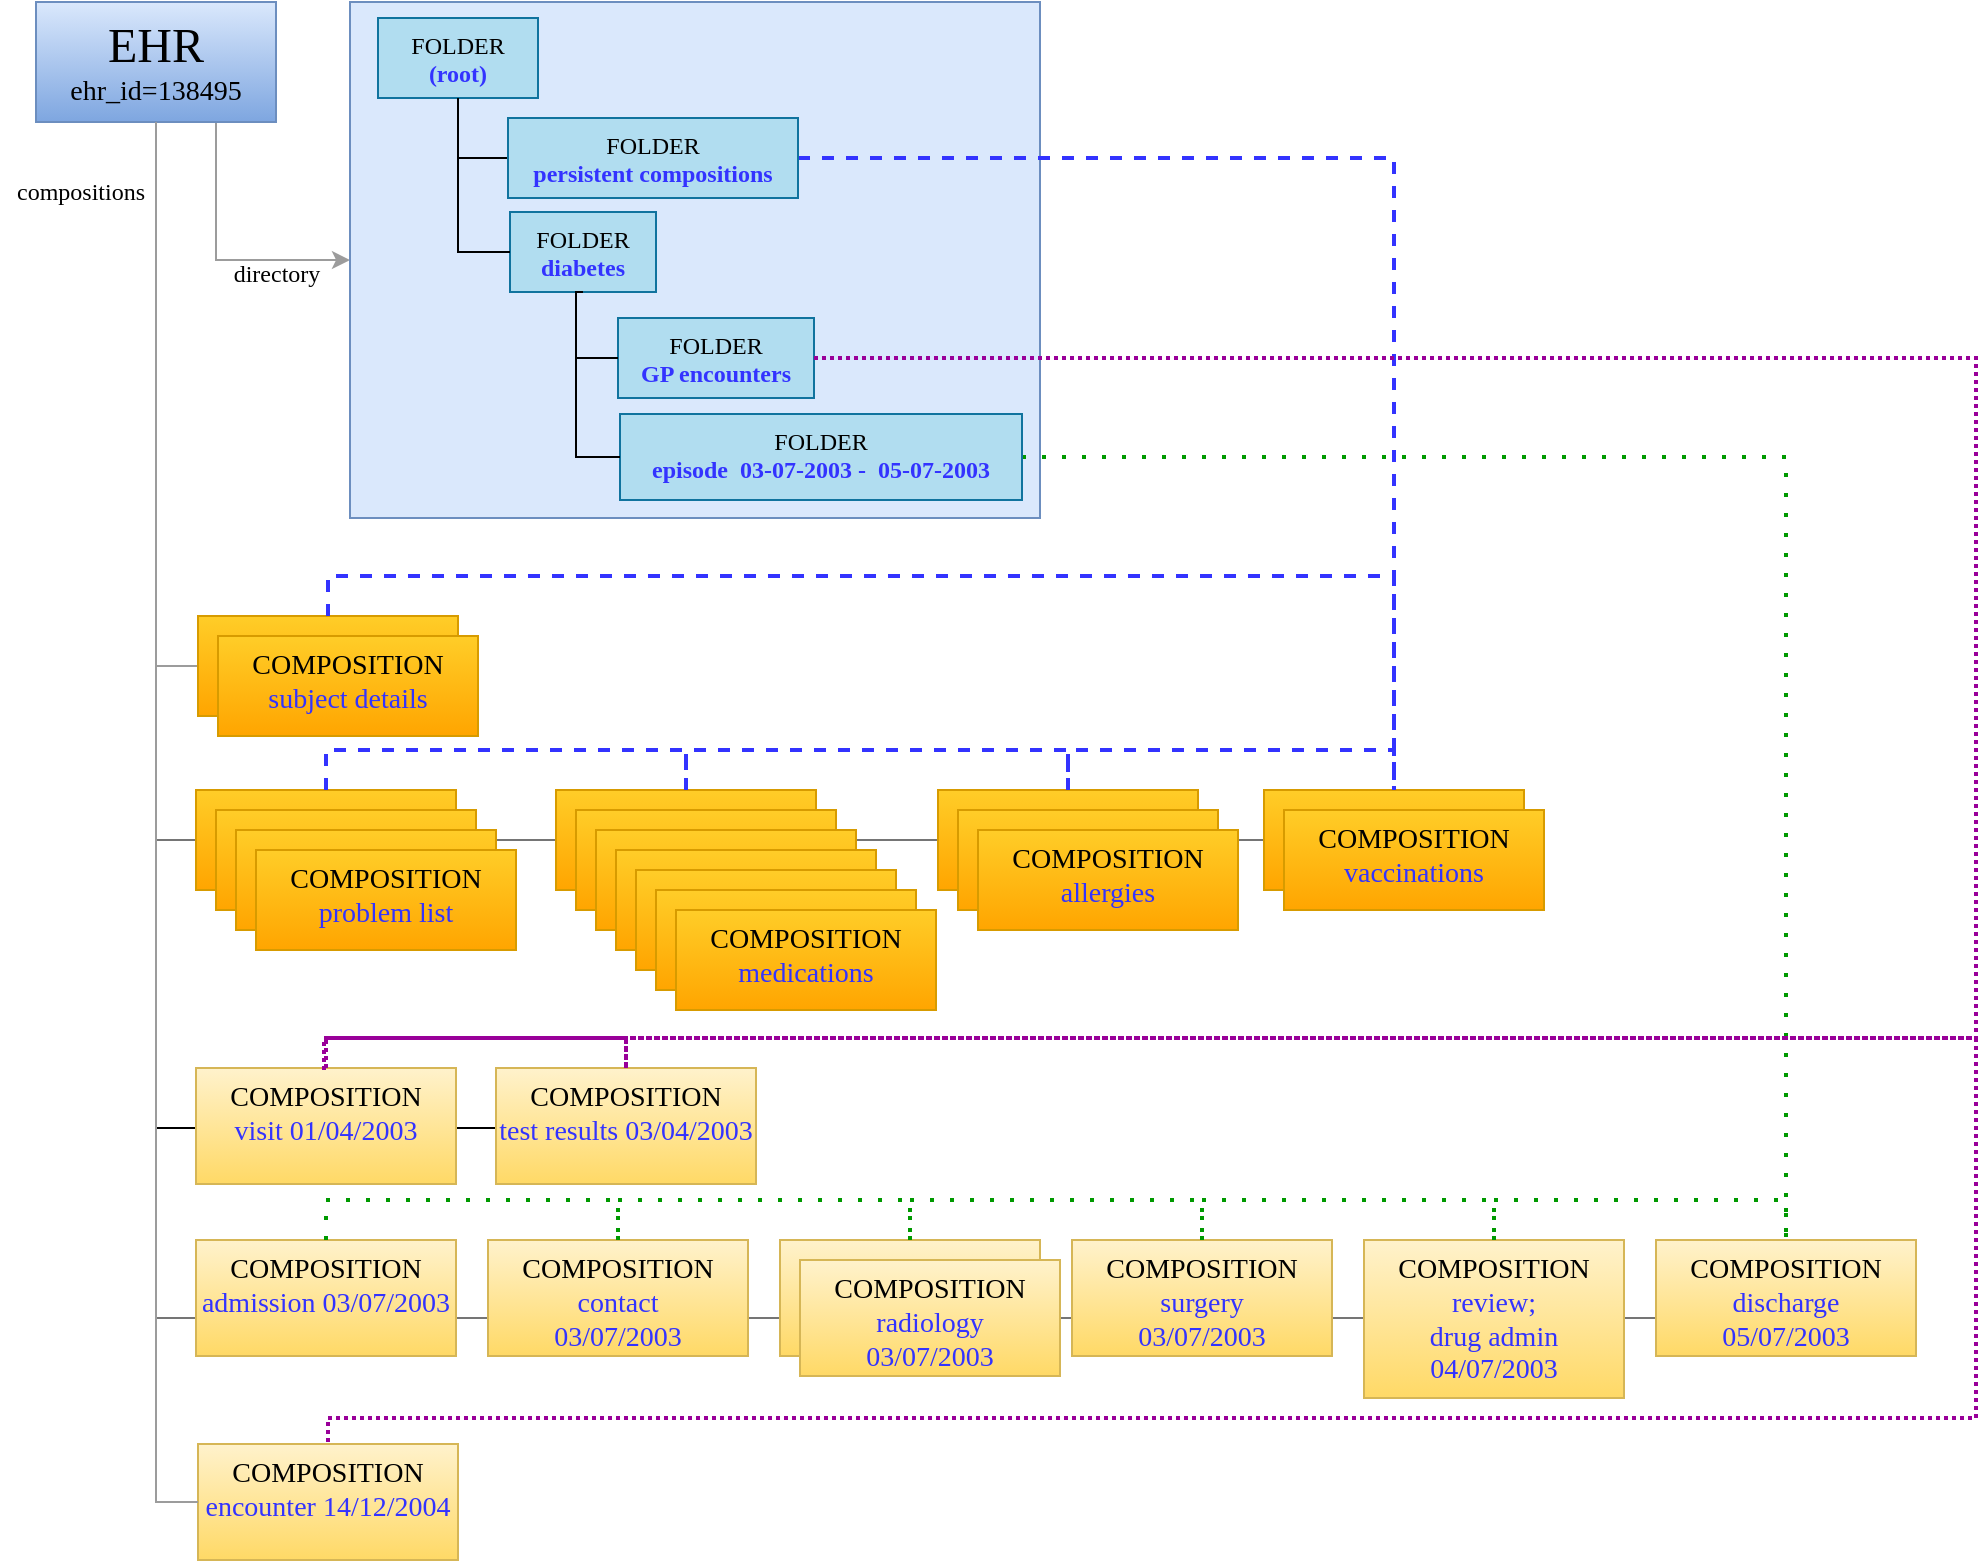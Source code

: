 <mxfile version="12.6.5" type="device"><diagram id="qM1Hs8P01nw5Msz6h88f" name="Page-1"><mxGraphModel dx="1368" dy="816" grid="1" gridSize="10" guides="1" tooltips="1" connect="1" arrows="1" fold="1" page="1" pageScale="1" pageWidth="1169" pageHeight="827" math="0" shadow="0"><root><mxCell id="0"/><mxCell id="1" parent="0"/><mxCell id="i4ppfr9qSJewikb62US8-40" style="edgeStyle=orthogonalEdgeStyle;rounded=0;orthogonalLoop=1;jettySize=auto;html=1;exitX=0.5;exitY=1;exitDx=0;exitDy=0;entryX=0;entryY=0.5;entryDx=0;entryDy=0;endArrow=none;endFill=0;fontSize=12;strokeColor=#757575;" parent="1" source="fdILV5dKdMBhFhE3XUEr-2" target="i4ppfr9qSJewikb62US8-38" edge="1"><mxGeometry relative="1" as="geometry"><mxPoint x="110" y="102" as="sourcePoint"/><mxPoint x="130" y="391" as="targetPoint"/><Array as="points"><mxPoint x="100" y="690"/></Array></mxGeometry></mxCell><mxCell id="fdILV5dKdMBhFhE3XUEr-265" style="edgeStyle=orthogonalEdgeStyle;rounded=0;orthogonalLoop=1;jettySize=auto;html=1;exitX=0.5;exitY=1;exitDx=0;exitDy=0;entryX=0;entryY=0.5;entryDx=0;entryDy=0;endArrow=none;endFill=0;fontSize=12;strokeColor=#757575;" parent="1" source="fdILV5dKdMBhFhE3XUEr-2" target="i4ppfr9qSJewikb62US8-10" edge="1"><mxGeometry relative="1" as="geometry"><mxPoint x="190" y="110" as="sourcePoint"/><mxPoint x="885" y="282" as="targetPoint"/><Array as="points"><mxPoint x="100" y="451"/></Array></mxGeometry></mxCell><mxCell id="i4ppfr9qSJewikb62US8-10" value="COMPOSITION&lt;br&gt;&lt;font color=&quot;#3333ff&quot;&gt;vaccinations&lt;/font&gt;" style="rounded=0;whiteSpace=wrap;html=1;fontSize=14;fillColor=#ffcd28;strokeColor=#d79b00;verticalAlign=top;gradientColor=#ffa500;" parent="1" vertex="1"><mxGeometry x="654" y="426" width="130" height="50" as="geometry"/></mxCell><mxCell id="i4ppfr9qSJewikb62US8-8" value="COMPOSITION&lt;br&gt;&lt;font color=&quot;#3333ff&quot;&gt;allergies&lt;/font&gt;" style="rounded=0;whiteSpace=wrap;html=1;fontSize=14;fillColor=#ffcd28;strokeColor=#d79b00;verticalAlign=top;gradientColor=#ffa500;" parent="1" vertex="1"><mxGeometry x="491" y="426" width="130" height="50" as="geometry"/></mxCell><mxCell id="fdILV5dKdMBhFhE3XUEr-37" style="edgeStyle=orthogonalEdgeStyle;rounded=0;orthogonalLoop=1;jettySize=auto;html=1;exitX=0.75;exitY=1;exitDx=0;exitDy=0;entryX=0;entryY=0.5;entryDx=0;entryDy=0;fontSize=14;strokeColor=#9C9C9C;" parent="1" source="fdILV5dKdMBhFhE3XUEr-2" target="fdILV5dKdMBhFhE3XUEr-9" edge="1"><mxGeometry relative="1" as="geometry"/></mxCell><mxCell id="fdILV5dKdMBhFhE3XUEr-262" style="edgeStyle=orthogonalEdgeStyle;rounded=0;orthogonalLoop=1;jettySize=auto;html=1;exitX=0.5;exitY=1;exitDx=0;exitDy=0;entryX=0;entryY=0.5;entryDx=0;entryDy=0;endArrow=none;endFill=0;fontSize=12;strokeColor=#9C9C9C;" parent="1" source="fdILV5dKdMBhFhE3XUEr-2" target="fdILV5dKdMBhFhE3XUEr-164" edge="1"><mxGeometry relative="1" as="geometry"><Array as="points"><mxPoint x="100" y="364"/></Array></mxGeometry></mxCell><mxCell id="fdILV5dKdMBhFhE3XUEr-2" value="&lt;font style=&quot;font-size: 24px&quot;&gt;EHR&lt;/font&gt;&lt;br style=&quot;font-size: 14px&quot;&gt;ehr_id=138495" style="rounded=0;whiteSpace=wrap;html=1;fontSize=14;fillColor=#dae8fc;strokeColor=#6c8ebf;gradientColor=#7ea6e0;fontFamily=Tahoma;" parent="1" vertex="1"><mxGeometry x="40" y="32" width="120" height="60" as="geometry"/></mxCell><mxCell id="fdILV5dKdMBhFhE3XUEr-45" value="directory" style="text;html=1;resizable=0;points=[];autosize=1;align=left;verticalAlign=top;spacingTop=-4;fontSize=14;" parent="1" vertex="1"><mxGeometry x="257" y="72" width="70" height="20" as="geometry"/></mxCell><mxCell id="fdILV5dKdMBhFhE3XUEr-264" style="edgeStyle=orthogonalEdgeStyle;rounded=0;orthogonalLoop=1;jettySize=auto;html=1;exitX=0.5;exitY=1;exitDx=0;exitDy=0;entryX=0;entryY=0.5;entryDx=0;entryDy=0;endArrow=none;endFill=0;fontSize=12;" parent="1" source="fdILV5dKdMBhFhE3XUEr-2" target="i4ppfr9qSJewikb62US8-31" edge="1"><mxGeometry relative="1" as="geometry"><mxPoint x="220" y="110" as="sourcePoint"/><mxPoint x="696" y="281" as="targetPoint"/><Array as="points"><mxPoint x="100" y="595"/></Array></mxGeometry></mxCell><mxCell id="i4ppfr9qSJewikb62US8-3" value="" style="group" parent="1" vertex="1" connectable="0"><mxGeometry x="120" y="426" width="130" height="120" as="geometry"/></mxCell><mxCell id="i4ppfr9qSJewikb62US8-4" value="COMPOSITION&lt;br&gt;&lt;font color=&quot;#3333ff&quot;&gt;problem list&lt;/font&gt;" style="rounded=0;whiteSpace=wrap;html=1;fontSize=14;fillColor=#ffcd28;strokeColor=#d79b00;verticalAlign=top;gradientColor=#ffa500;" parent="i4ppfr9qSJewikb62US8-3" vertex="1"><mxGeometry width="130" height="50" as="geometry"/></mxCell><mxCell id="i4ppfr9qSJewikb62US8-5" value="" style="group" parent="1" vertex="1" connectable="0"><mxGeometry x="270" y="426" width="130" height="120" as="geometry"/></mxCell><mxCell id="i4ppfr9qSJewikb62US8-6" value="COMPOSITION&lt;br&gt;&lt;font color=&quot;#3333ff&quot;&gt;medications&lt;/font&gt;" style="rounded=0;whiteSpace=wrap;html=1;fontSize=14;fillColor=#ffcd28;strokeColor=#d79b00;verticalAlign=top;gradientColor=#ffa500;" parent="i4ppfr9qSJewikb62US8-5" vertex="1"><mxGeometry x="30" width="130" height="50" as="geometry"/></mxCell><mxCell id="i4ppfr9qSJewikb62US8-17" value="COMPOSITION&lt;br&gt;&lt;font color=&quot;#3333ff&quot;&gt;medications&lt;/font&gt;" style="rounded=0;whiteSpace=wrap;html=1;fontSize=14;fillColor=#ffcd28;strokeColor=#d79b00;verticalAlign=top;gradientColor=#ffa500;" parent="1" vertex="1"><mxGeometry x="310" y="436" width="130" height="50" as="geometry"/></mxCell><mxCell id="i4ppfr9qSJewikb62US8-18" value="COMPOSITION&lt;br&gt;&lt;font color=&quot;#3333ff&quot;&gt;medications&lt;/font&gt;" style="rounded=0;whiteSpace=wrap;html=1;fontSize=14;fillColor=#ffcd28;strokeColor=#d79b00;verticalAlign=top;gradientColor=#ffa500;" parent="1" vertex="1"><mxGeometry x="320" y="446" width="130" height="50" as="geometry"/></mxCell><mxCell id="i4ppfr9qSJewikb62US8-19" value="COMPOSITION&lt;br&gt;&lt;font color=&quot;#3333ff&quot;&gt;medications&lt;/font&gt;" style="rounded=0;whiteSpace=wrap;html=1;fontSize=14;fillColor=#ffcd28;strokeColor=#d79b00;verticalAlign=top;gradientColor=#ffa500;" parent="1" vertex="1"><mxGeometry x="330" y="456" width="130" height="50" as="geometry"/></mxCell><mxCell id="i4ppfr9qSJewikb62US8-20" value="COMPOSITION&lt;br&gt;&lt;font color=&quot;#3333ff&quot;&gt;medications&lt;/font&gt;" style="rounded=0;whiteSpace=wrap;html=1;fontSize=14;fillColor=#ffcd28;strokeColor=#d79b00;verticalAlign=top;gradientColor=#ffa500;" parent="1" vertex="1"><mxGeometry x="340" y="466" width="130" height="50" as="geometry"/></mxCell><mxCell id="i4ppfr9qSJewikb62US8-21" value="COMPOSITION&lt;br&gt;&lt;font color=&quot;#3333ff&quot;&gt;medications&lt;/font&gt;" style="rounded=0;whiteSpace=wrap;html=1;fontSize=14;fillColor=#ffcd28;strokeColor=#d79b00;verticalAlign=top;gradientColor=#ffa500;" parent="1" vertex="1"><mxGeometry x="350" y="476" width="130" height="50" as="geometry"/></mxCell><mxCell id="i4ppfr9qSJewikb62US8-22" value="COMPOSITION&lt;br&gt;&lt;font color=&quot;#3333ff&quot;&gt;medications&lt;/font&gt;" style="rounded=0;whiteSpace=wrap;html=1;fontSize=14;fillColor=#ffcd28;strokeColor=#d79b00;verticalAlign=top;gradientColor=#ffa500;fontFamily=Tahoma;" parent="1" vertex="1"><mxGeometry x="360" y="486" width="130" height="50" as="geometry"/></mxCell><mxCell id="i4ppfr9qSJewikb62US8-23" value="COMPOSITION&lt;br&gt;&lt;font color=&quot;#3333ff&quot;&gt;allergies&lt;/font&gt;" style="rounded=0;whiteSpace=wrap;html=1;fontSize=14;fillColor=#ffcd28;strokeColor=#d79b00;verticalAlign=top;gradientColor=#ffa500;" parent="1" vertex="1"><mxGeometry x="501" y="436" width="130" height="50" as="geometry"/></mxCell><mxCell id="i4ppfr9qSJewikb62US8-24" value="COMPOSITION&lt;br&gt;&lt;font color=&quot;#3333ff&quot;&gt;allergies&lt;/font&gt;" style="rounded=0;whiteSpace=wrap;html=1;fontSize=14;fillColor=#ffcd28;strokeColor=#d79b00;verticalAlign=top;gradientColor=#ffa500;fontFamily=Tahoma;" parent="1" vertex="1"><mxGeometry x="511" y="446" width="130" height="50" as="geometry"/></mxCell><mxCell id="i4ppfr9qSJewikb62US8-25" value="COMPOSITION&lt;br&gt;&lt;font color=&quot;#3333ff&quot;&gt;vaccinations&lt;/font&gt;" style="rounded=0;whiteSpace=wrap;html=1;fontSize=14;fillColor=#ffcd28;strokeColor=#d79b00;verticalAlign=top;gradientColor=#ffa500;fontFamily=Tahoma;" parent="1" vertex="1"><mxGeometry x="664" y="436" width="130" height="50" as="geometry"/></mxCell><mxCell id="fdILV5dKdMBhFhE3XUEr-164" value="COMPOSITION&lt;br&gt;&lt;font color=&quot;#3333ff&quot;&gt;subject details&lt;/font&gt;" style="rounded=0;whiteSpace=wrap;html=1;fontSize=14;fillColor=#ffcd28;strokeColor=#d79b00;verticalAlign=top;gradientColor=#ffa500;" parent="1" vertex="1"><mxGeometry x="121" y="339" width="130" height="50" as="geometry"/></mxCell><mxCell id="i4ppfr9qSJewikb62US8-27" value="COMPOSITION&lt;br&gt;&lt;font color=&quot;#3333ff&quot;&gt;subject details&lt;/font&gt;" style="rounded=0;whiteSpace=wrap;html=1;fontSize=14;fillColor=#ffcd28;strokeColor=#d79b00;verticalAlign=top;gradientColor=#ffa500;fontFamily=Tahoma;" parent="1" vertex="1"><mxGeometry x="131" y="349" width="130" height="50" as="geometry"/></mxCell><mxCell id="i4ppfr9qSJewikb62US8-12" value="COMPOSITION&lt;br&gt;&lt;font color=&quot;#3333ff&quot;&gt;problem list&lt;/font&gt;" style="rounded=0;whiteSpace=wrap;html=1;fontSize=14;fillColor=#ffcd28;strokeColor=#d79b00;verticalAlign=top;gradientColor=#ffa500;" parent="1" vertex="1"><mxGeometry x="130" y="436" width="130" height="50" as="geometry"/></mxCell><mxCell id="i4ppfr9qSJewikb62US8-14" value="COMPOSITION&lt;br&gt;&lt;font color=&quot;#3333ff&quot;&gt;problem list&lt;/font&gt;" style="rounded=0;whiteSpace=wrap;html=1;fontSize=14;fillColor=#ffcd28;strokeColor=#d79b00;verticalAlign=top;gradientColor=#ffa500;" parent="1" vertex="1"><mxGeometry x="140" y="446" width="130" height="50" as="geometry"/></mxCell><mxCell id="i4ppfr9qSJewikb62US8-16" value="COMPOSITION&lt;br&gt;&lt;font color=&quot;#3333ff&quot;&gt;problem list&lt;/font&gt;" style="rounded=0;whiteSpace=wrap;html=1;fontSize=14;fillColor=#ffcd28;strokeColor=#d79b00;verticalAlign=top;gradientColor=#ffa500;fontFamily=Tahoma;" parent="1" vertex="1"><mxGeometry x="150" y="456" width="130" height="50" as="geometry"/></mxCell><mxCell id="i4ppfr9qSJewikb62US8-29" value="COMPOSITION&lt;br&gt;&lt;font color=&quot;#3333ff&quot;&gt;visit 01/04/2003&lt;/font&gt;" style="rounded=0;whiteSpace=wrap;html=1;fontSize=14;fillColor=#fff2cc;strokeColor=#d6b656;verticalAlign=top;gradientColor=#ffd966;fontFamily=Tahoma;" parent="1" vertex="1"><mxGeometry x="120" y="565" width="130" height="58" as="geometry"/></mxCell><mxCell id="i4ppfr9qSJewikb62US8-31" value="COMPOSITION&lt;br&gt;&lt;font color=&quot;#3333ff&quot;&gt;test results 03/04/2003&lt;/font&gt;" style="rounded=0;whiteSpace=wrap;html=1;fontSize=14;fillColor=#fff2cc;strokeColor=#d6b656;verticalAlign=top;gradientColor=#ffd966;fontFamily=Tahoma;" parent="1" vertex="1"><mxGeometry x="270" y="565" width="130" height="58" as="geometry"/></mxCell><mxCell id="i4ppfr9qSJewikb62US8-32" value="COMPOSITION&lt;br&gt;&lt;font color=&quot;#3333ff&quot;&gt;admission 03/07/2003&lt;/font&gt;" style="rounded=0;whiteSpace=wrap;html=1;fontSize=14;fillColor=#fff2cc;strokeColor=#d6b656;verticalAlign=top;gradientColor=#ffd966;fontFamily=Tahoma;" parent="1" vertex="1"><mxGeometry x="120" y="651" width="130" height="58" as="geometry"/></mxCell><mxCell id="i4ppfr9qSJewikb62US8-33" value="COMPOSITION&lt;br&gt;&lt;font color=&quot;#3333ff&quot;&gt;contact&lt;br&gt;03/07/2003&lt;/font&gt;" style="rounded=0;whiteSpace=wrap;html=1;fontSize=14;fillColor=#fff2cc;strokeColor=#d6b656;verticalAlign=top;gradientColor=#ffd966;fontFamily=Tahoma;" parent="1" vertex="1"><mxGeometry x="266" y="651" width="130" height="58" as="geometry"/></mxCell><mxCell id="i4ppfr9qSJewikb62US8-34" value="COMPOSITION&lt;br&gt;&lt;font color=&quot;#3333ff&quot;&gt;radiology&lt;br&gt;03/07/2003&lt;/font&gt;" style="rounded=0;whiteSpace=wrap;html=1;fontSize=14;fillColor=#fff2cc;strokeColor=#d6b656;verticalAlign=top;gradientColor=#ffd966;" parent="1" vertex="1"><mxGeometry x="412" y="651" width="130" height="58" as="geometry"/></mxCell><mxCell id="i4ppfr9qSJewikb62US8-35" value="COMPOSITION&lt;br&gt;&lt;font color=&quot;#3333ff&quot;&gt;surgery&lt;br&gt;03/07/2003&lt;/font&gt;" style="rounded=0;whiteSpace=wrap;html=1;fontSize=14;fillColor=#fff2cc;strokeColor=#d6b656;verticalAlign=top;gradientColor=#ffd966;fontFamily=Tahoma;" parent="1" vertex="1"><mxGeometry x="558" y="651" width="130" height="58" as="geometry"/></mxCell><mxCell id="i4ppfr9qSJewikb62US8-36" value="COMPOSITION&lt;br&gt;&lt;font color=&quot;#3333ff&quot;&gt;review;&lt;br&gt;drug admin&lt;br&gt;04/07/2003&lt;/font&gt;" style="rounded=0;whiteSpace=wrap;html=1;fontSize=14;fillColor=#fff2cc;strokeColor=#d6b656;verticalAlign=top;gradientColor=#ffd966;fontFamily=Tahoma;" parent="1" vertex="1"><mxGeometry x="704" y="651" width="130" height="79" as="geometry"/></mxCell><mxCell id="i4ppfr9qSJewikb62US8-38" value="COMPOSITION&lt;br&gt;&lt;font color=&quot;#3333ff&quot;&gt;discharge&lt;br&gt;05/07/2003&lt;/font&gt;" style="rounded=0;whiteSpace=wrap;html=1;fontSize=14;fillColor=#fff2cc;strokeColor=#d6b656;verticalAlign=top;gradientColor=#ffd966;fontFamily=Tahoma;" parent="1" vertex="1"><mxGeometry x="850" y="651" width="130" height="58" as="geometry"/></mxCell><mxCell id="i4ppfr9qSJewikb62US8-39" value="COMPOSITION&lt;br&gt;&lt;font color=&quot;#3333ff&quot;&gt;encounter 14/12/2004&lt;/font&gt;" style="rounded=0;whiteSpace=wrap;html=1;fontSize=14;fillColor=#fff2cc;strokeColor=#d6b656;verticalAlign=top;gradientColor=#ffd966;fontFamily=Tahoma;" parent="1" vertex="1"><mxGeometry x="121" y="753" width="130" height="58" as="geometry"/></mxCell><mxCell id="i4ppfr9qSJewikb62US8-41" style="edgeStyle=orthogonalEdgeStyle;rounded=0;orthogonalLoop=1;jettySize=auto;html=1;entryX=0;entryY=0.5;entryDx=0;entryDy=0;endArrow=none;endFill=0;fontSize=12;exitX=0.5;exitY=1;exitDx=0;exitDy=0;strokeColor=#9C9C9C;" parent="1" source="fdILV5dKdMBhFhE3XUEr-2" target="i4ppfr9qSJewikb62US8-39" edge="1"><mxGeometry relative="1" as="geometry"><mxPoint x="140" y="102" as="sourcePoint"/><mxPoint x="130" y="609" as="targetPoint"/><Array as="points"><mxPoint x="100" y="782"/></Array></mxGeometry></mxCell><mxCell id="i4ppfr9qSJewikb62US8-42" value="COMPOSITION&lt;br&gt;&lt;font color=&quot;#3333ff&quot;&gt;radiology&lt;br&gt;03/07/2003&lt;/font&gt;" style="rounded=0;whiteSpace=wrap;html=1;fontSize=14;fillColor=#fff2cc;strokeColor=#d6b656;verticalAlign=top;gradientColor=#ffd966;fontFamily=Tahoma;" parent="1" vertex="1"><mxGeometry x="422" y="661" width="130" height="58" as="geometry"/></mxCell><mxCell id="fdILV5dKdMBhFhE3XUEr-9" value="" style="rounded=0;whiteSpace=wrap;html=1;fontSize=14;fillColor=#dae8fc;strokeColor=#6c8ebf;verticalAlign=top;" parent="1" vertex="1"><mxGeometry x="197" y="32" width="345" height="258" as="geometry"/></mxCell><mxCell id="fdILV5dKdMBhFhE3XUEr-89" value="&lt;font style=&quot;font-size: 12px&quot;&gt;FOLDER&lt;br&gt;&lt;font color=&quot;#3333ff&quot;&gt;&lt;b&gt;(root)&lt;/b&gt;&lt;/font&gt;&lt;br&gt;&lt;/font&gt;" style="rounded=0;whiteSpace=wrap;html=1;fontSize=12;fillColor=#b1ddf0;strokeColor=#10739e;verticalAlign=top;fontFamily=Tahoma;" parent="1" vertex="1"><mxGeometry x="211" y="40" width="80" height="40" as="geometry"/></mxCell><mxCell id="fdILV5dKdMBhFhE3XUEr-95" style="edgeStyle=orthogonalEdgeStyle;rounded=0;orthogonalLoop=1;jettySize=auto;html=1;exitX=0.5;exitY=1;exitDx=0;exitDy=0;fontSize=12;endArrow=none;endFill=0;entryX=0;entryY=0.5;entryDx=0;entryDy=0;" parent="1" source="fdILV5dKdMBhFhE3XUEr-89" target="i4ppfr9qSJewikb62US8-46" edge="1"><mxGeometry relative="1" as="geometry"><Array as="points"><mxPoint x="251" y="110"/></Array><mxPoint x="255" y="110" as="targetPoint"/></mxGeometry></mxCell><mxCell id="i4ppfr9qSJewikb62US8-55" style="edgeStyle=orthogonalEdgeStyle;rounded=0;orthogonalLoop=1;jettySize=auto;html=1;exitX=1;exitY=0.5;exitDx=0;exitDy=0;entryX=0.5;entryY=0;entryDx=0;entryDy=0;endArrow=none;endFill=0;strokeColor=#3333FF;fontSize=12;dashed=1;strokeWidth=2;" parent="1" source="i4ppfr9qSJewikb62US8-46" target="i4ppfr9qSJewikb62US8-10" edge="1"><mxGeometry relative="1" as="geometry"/></mxCell><mxCell id="i4ppfr9qSJewikb62US8-46" value="&lt;font style=&quot;font-size: 12px&quot;&gt;FOLDER&lt;br&gt;&lt;font color=&quot;#3333ff&quot;&gt;&lt;b&gt;persistent compositions&lt;/b&gt;&lt;/font&gt;&lt;br&gt;&lt;/font&gt;" style="rounded=0;whiteSpace=wrap;html=1;fontSize=12;fillColor=#b1ddf0;strokeColor=#10739e;verticalAlign=top;fontFamily=Tahoma;" parent="1" vertex="1"><mxGeometry x="276" y="90" width="145" height="40" as="geometry"/></mxCell><mxCell id="i4ppfr9qSJewikb62US8-47" value="&lt;font style=&quot;font-size: 12px&quot;&gt;FOLDER&lt;br&gt;&lt;font color=&quot;#3333ff&quot;&gt;&lt;b&gt;GP encounters&lt;/b&gt;&lt;/font&gt;&lt;br&gt;&lt;/font&gt;" style="rounded=0;whiteSpace=wrap;html=1;fontSize=12;fillColor=#b1ddf0;strokeColor=#10739e;verticalAlign=top;fontFamily=Tahoma;" parent="1" vertex="1"><mxGeometry x="331" y="190" width="98" height="40" as="geometry"/></mxCell><mxCell id="i4ppfr9qSJewikb62US8-66" style="edgeStyle=orthogonalEdgeStyle;rounded=0;orthogonalLoop=1;jettySize=auto;html=1;exitX=1;exitY=0.5;exitDx=0;exitDy=0;entryX=0.5;entryY=0;entryDx=0;entryDy=0;dashed=1;dashPattern=1 4;endArrow=none;endFill=0;strokeColor=#009900;strokeWidth=2;fontSize=12;" parent="1" source="i4ppfr9qSJewikb62US8-48" target="i4ppfr9qSJewikb62US8-38" edge="1"><mxGeometry relative="1" as="geometry"/></mxCell><mxCell id="i4ppfr9qSJewikb62US8-48" value="&lt;font style=&quot;font-size: 12px&quot;&gt;FOLDER&lt;br&gt;&lt;font color=&quot;#3333ff&quot;&gt;&lt;b&gt;episode&amp;nbsp; 03-07-2003 -&amp;nbsp; 05-07-2003&lt;/b&gt;&lt;/font&gt;&lt;br&gt;&lt;/font&gt;" style="rounded=0;whiteSpace=wrap;html=1;fontSize=12;fillColor=#b1ddf0;strokeColor=#10739e;verticalAlign=top;fontFamily=Tahoma;" parent="1" vertex="1"><mxGeometry x="332" y="238" width="201" height="43" as="geometry"/></mxCell><mxCell id="i4ppfr9qSJewikb62US8-49" value="&lt;font style=&quot;font-size: 12px&quot;&gt;FOLDER&lt;br&gt;&lt;font color=&quot;#3333ff&quot;&gt;&lt;b&gt;diabetes&lt;/b&gt;&lt;/font&gt;&lt;br&gt;&lt;/font&gt;" style="rounded=0;whiteSpace=wrap;html=1;fontSize=12;fillColor=#b1ddf0;strokeColor=#10739e;verticalAlign=top;fontFamily=Tahoma;" parent="1" vertex="1"><mxGeometry x="277" y="137" width="73" height="40" as="geometry"/></mxCell><mxCell id="i4ppfr9qSJewikb62US8-50" style="edgeStyle=orthogonalEdgeStyle;rounded=0;orthogonalLoop=1;jettySize=auto;html=1;exitX=0.5;exitY=1;exitDx=0;exitDy=0;fontSize=12;endArrow=none;endFill=0;entryX=0;entryY=0.5;entryDx=0;entryDy=0;" parent="1" source="fdILV5dKdMBhFhE3XUEr-89" target="i4ppfr9qSJewikb62US8-49" edge="1"><mxGeometry relative="1" as="geometry"><Array as="points"><mxPoint x="251" y="157"/></Array><mxPoint x="261" y="90" as="sourcePoint"/><mxPoint x="286" y="120" as="targetPoint"/></mxGeometry></mxCell><mxCell id="i4ppfr9qSJewikb62US8-51" style="edgeStyle=orthogonalEdgeStyle;rounded=0;orthogonalLoop=1;jettySize=auto;html=1;exitX=0.5;exitY=1;exitDx=0;exitDy=0;fontSize=12;endArrow=none;endFill=0;entryX=0;entryY=0.5;entryDx=0;entryDy=0;" parent="1" target="i4ppfr9qSJewikb62US8-47" edge="1"><mxGeometry relative="1" as="geometry"><Array as="points"><mxPoint x="310" y="210"/></Array><mxPoint x="310" y="189" as="sourcePoint"/><mxPoint x="335" y="219" as="targetPoint"/></mxGeometry></mxCell><mxCell id="i4ppfr9qSJewikb62US8-52" style="edgeStyle=orthogonalEdgeStyle;rounded=0;orthogonalLoop=1;jettySize=auto;html=1;exitX=0.5;exitY=1;exitDx=0;exitDy=0;fontSize=12;endArrow=none;endFill=0;entryX=0;entryY=0.5;entryDx=0;entryDy=0;" parent="1" source="i4ppfr9qSJewikb62US8-49" target="i4ppfr9qSJewikb62US8-48" edge="1"><mxGeometry relative="1" as="geometry"><Array as="points"><mxPoint x="310" y="177"/><mxPoint x="310" y="260"/></Array><mxPoint x="310" y="189" as="sourcePoint"/><mxPoint x="336" y="266" as="targetPoint"/></mxGeometry></mxCell><mxCell id="i4ppfr9qSJewikb62US8-56" style="edgeStyle=orthogonalEdgeStyle;rounded=0;orthogonalLoop=1;jettySize=auto;html=1;exitX=0.5;exitY=0;exitDx=0;exitDy=0;entryX=0.5;entryY=0;entryDx=0;entryDy=0;endArrow=none;endFill=0;strokeColor=#3333FF;fontSize=12;dashed=1;strokeWidth=2;" parent="1" source="fdILV5dKdMBhFhE3XUEr-164" target="i4ppfr9qSJewikb62US8-10" edge="1"><mxGeometry relative="1" as="geometry"><mxPoint x="431" y="120" as="sourcePoint"/><mxPoint x="729" y="425" as="targetPoint"/></mxGeometry></mxCell><mxCell id="i4ppfr9qSJewikb62US8-58" style="edgeStyle=orthogonalEdgeStyle;rounded=0;orthogonalLoop=1;jettySize=auto;html=1;exitX=0.5;exitY=0;exitDx=0;exitDy=0;entryX=0.5;entryY=0;entryDx=0;entryDy=0;endArrow=none;endFill=0;strokeColor=#3333FF;fontSize=12;dashed=1;strokeWidth=2;" parent="1" source="i4ppfr9qSJewikb62US8-4" target="i4ppfr9qSJewikb62US8-6" edge="1"><mxGeometry relative="1" as="geometry"><mxPoint x="271" y="384" as="sourcePoint"/><mxPoint x="566" y="425" as="targetPoint"/></mxGeometry></mxCell><mxCell id="i4ppfr9qSJewikb62US8-59" style="edgeStyle=orthogonalEdgeStyle;rounded=0;orthogonalLoop=1;jettySize=auto;html=1;exitX=0.5;exitY=0;exitDx=0;exitDy=0;entryX=0.5;entryY=0;entryDx=0;entryDy=0;endArrow=none;endFill=0;strokeColor=#3333FF;fontSize=12;dashed=1;strokeWidth=2;" parent="1" source="i4ppfr9qSJewikb62US8-6" target="i4ppfr9qSJewikb62US8-8" edge="1"><mxGeometry relative="1" as="geometry"><mxPoint x="195" y="436" as="sourcePoint"/><mxPoint x="375" y="436" as="targetPoint"/></mxGeometry></mxCell><mxCell id="i4ppfr9qSJewikb62US8-60" style="edgeStyle=orthogonalEdgeStyle;rounded=0;orthogonalLoop=1;jettySize=auto;html=1;exitX=0.5;exitY=0;exitDx=0;exitDy=0;entryX=0.5;entryY=0;entryDx=0;entryDy=0;endArrow=none;endFill=0;strokeColor=#3333FF;fontSize=12;dashed=1;strokeWidth=2;" parent="1" source="i4ppfr9qSJewikb62US8-8" target="i4ppfr9qSJewikb62US8-10" edge="1"><mxGeometry relative="1" as="geometry"><mxPoint x="375" y="436" as="sourcePoint"/><mxPoint x="566" y="436" as="targetPoint"/></mxGeometry></mxCell><mxCell id="i4ppfr9qSJewikb62US8-61" style="edgeStyle=orthogonalEdgeStyle;rounded=0;orthogonalLoop=1;jettySize=auto;html=1;entryX=0.5;entryY=0;entryDx=0;entryDy=0;endArrow=none;endFill=0;strokeColor=#990099;fontSize=12;dashed=1;strokeWidth=2;dashPattern=1 1;exitX=1;exitY=0.5;exitDx=0;exitDy=0;" parent="1" source="i4ppfr9qSJewikb62US8-47" target="i4ppfr9qSJewikb62US8-31" edge="1"><mxGeometry relative="1" as="geometry"><mxPoint x="640" y="210" as="sourcePoint"/><mxPoint x="728.588" y="436.294" as="targetPoint"/><Array as="points"><mxPoint x="1010" y="210"/><mxPoint x="1010" y="550"/><mxPoint x="335" y="550"/></Array></mxGeometry></mxCell><mxCell id="i4ppfr9qSJewikb62US8-64" style="edgeStyle=orthogonalEdgeStyle;rounded=0;orthogonalLoop=1;jettySize=auto;html=1;exitX=0.5;exitY=0;exitDx=0;exitDy=0;entryX=0.5;entryY=0;entryDx=0;entryDy=0;endArrow=none;endFill=0;strokeColor=#990099;fontSize=12;dashed=1;strokeWidth=2;dashPattern=1 1;" parent="1" source="i4ppfr9qSJewikb62US8-31" target="i4ppfr9qSJewikb62US8-29" edge="1"><mxGeometry relative="1" as="geometry"><mxPoint x="439.176" y="230.412" as="sourcePoint"/><mxPoint x="345.059" y="592.765" as="targetPoint"/><Array as="points"><mxPoint x="335" y="550"/><mxPoint x="184" y="550"/></Array></mxGeometry></mxCell><mxCell id="i4ppfr9qSJewikb62US8-65" style="edgeStyle=orthogonalEdgeStyle;rounded=0;orthogonalLoop=1;jettySize=auto;html=1;exitX=0.5;exitY=0;exitDx=0;exitDy=0;entryX=0.5;entryY=0;entryDx=0;entryDy=0;endArrow=none;endFill=0;strokeColor=#990099;fontSize=12;dashed=1;strokeWidth=2;dashPattern=1 1;" parent="1" source="i4ppfr9qSJewikb62US8-29" target="i4ppfr9qSJewikb62US8-39" edge="1"><mxGeometry relative="1" as="geometry"><mxPoint x="345.059" y="584.529" as="sourcePoint"/><mxPoint x="194.471" y="584.529" as="targetPoint"/><Array as="points"><mxPoint x="185" y="550"/><mxPoint x="1010" y="550"/><mxPoint x="1010" y="740"/><mxPoint x="186" y="740"/></Array></mxGeometry></mxCell><mxCell id="i4ppfr9qSJewikb62US8-68" style="edgeStyle=orthogonalEdgeStyle;rounded=0;orthogonalLoop=1;jettySize=auto;html=1;exitX=0.5;exitY=0;exitDx=0;exitDy=0;dashed=1;dashPattern=1 4;endArrow=none;endFill=0;strokeColor=#009900;strokeWidth=2;fontSize=12;entryX=0.5;entryY=0;entryDx=0;entryDy=0;" parent="1" source="i4ppfr9qSJewikb62US8-36" target="i4ppfr9qSJewikb62US8-38" edge="1"><mxGeometry relative="1" as="geometry"><mxPoint x="915" y="655" as="sourcePoint"/><mxPoint x="1070.941" y="665.588" as="targetPoint"/></mxGeometry></mxCell><mxCell id="i4ppfr9qSJewikb62US8-70" style="edgeStyle=orthogonalEdgeStyle;rounded=0;orthogonalLoop=1;jettySize=auto;html=1;exitX=0.5;exitY=0;exitDx=0;exitDy=0;dashed=1;dashPattern=1 4;endArrow=none;endFill=0;strokeColor=#009900;strokeWidth=2;fontSize=12;entryX=0.5;entryY=0;entryDx=0;entryDy=0;" parent="1" source="i4ppfr9qSJewikb62US8-35" target="i4ppfr9qSJewikb62US8-36" edge="1"><mxGeometry relative="1" as="geometry"><mxPoint x="779.176" y="665.588" as="sourcePoint"/><mxPoint x="925.059" y="665.588" as="targetPoint"/></mxGeometry></mxCell><mxCell id="i4ppfr9qSJewikb62US8-71" style="edgeStyle=orthogonalEdgeStyle;rounded=0;orthogonalLoop=1;jettySize=auto;html=1;exitX=0.5;exitY=0;exitDx=0;exitDy=0;dashed=1;dashPattern=1 4;endArrow=none;endFill=0;strokeColor=#009900;strokeWidth=2;fontSize=12;entryX=0.5;entryY=0;entryDx=0;entryDy=0;" parent="1" source="i4ppfr9qSJewikb62US8-34" target="i4ppfr9qSJewikb62US8-35" edge="1"><mxGeometry relative="1" as="geometry"><mxPoint x="633.294" y="665.588" as="sourcePoint"/><mxPoint x="779.176" y="665.588" as="targetPoint"/></mxGeometry></mxCell><mxCell id="i4ppfr9qSJewikb62US8-72" style="edgeStyle=orthogonalEdgeStyle;rounded=0;orthogonalLoop=1;jettySize=auto;html=1;exitX=0.5;exitY=0;exitDx=0;exitDy=0;dashed=1;dashPattern=1 4;endArrow=none;endFill=0;strokeColor=#009900;strokeWidth=2;fontSize=12;entryX=0.5;entryY=0;entryDx=0;entryDy=0;" parent="1" source="i4ppfr9qSJewikb62US8-33" target="i4ppfr9qSJewikb62US8-34" edge="1"><mxGeometry relative="1" as="geometry"><mxPoint x="487.412" y="665.588" as="sourcePoint"/><mxPoint x="633.294" y="665.588" as="targetPoint"/></mxGeometry></mxCell><mxCell id="i4ppfr9qSJewikb62US8-73" style="edgeStyle=orthogonalEdgeStyle;rounded=0;orthogonalLoop=1;jettySize=auto;html=1;exitX=0.5;exitY=0;exitDx=0;exitDy=0;dashed=1;dashPattern=1 4;endArrow=none;endFill=0;strokeColor=#009900;strokeWidth=2;fontSize=12;entryX=0.5;entryY=0;entryDx=0;entryDy=0;" parent="1" source="i4ppfr9qSJewikb62US8-32" target="i4ppfr9qSJewikb62US8-33" edge="1"><mxGeometry relative="1" as="geometry"><mxPoint x="341.529" y="665.588" as="sourcePoint"/><mxPoint x="487.412" y="665.588" as="targetPoint"/></mxGeometry></mxCell><mxCell id="jacssAds1hRFD_lDKbdh-1" value="directory" style="text;html=1;align=center;verticalAlign=middle;resizable=0;points=[];autosize=1;fontFamily=Tahoma;" vertex="1" parent="1"><mxGeometry x="130" y="158" width="60" height="20" as="geometry"/></mxCell><mxCell id="jacssAds1hRFD_lDKbdh-2" value="compositions" style="text;html=1;align=center;verticalAlign=middle;resizable=0;points=[];autosize=1;fontFamily=Tahoma;" vertex="1" parent="1"><mxGeometry x="22" y="117" width="80" height="20" as="geometry"/></mxCell></root></mxGraphModel></diagram></mxfile>